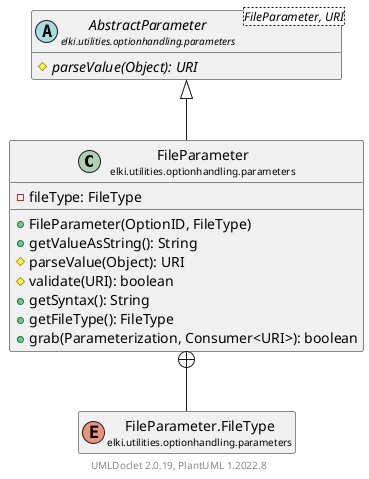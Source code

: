 @startuml
    remove .*\.(Instance|Par|Parameterizer|Factory)$
    set namespaceSeparator none
    hide empty fields
    hide empty methods

    class "<size:14>FileParameter\n<size:10>elki.utilities.optionhandling.parameters" as elki.utilities.optionhandling.parameters.FileParameter [[FileParameter.html]] {
        -fileType: FileType
        +FileParameter(OptionID, FileType)
        +getValueAsString(): String
        #parseValue(Object): URI
        #validate(URI): boolean
        +getSyntax(): String
        +getFileType(): FileType
        +grab(Parameterization, Consumer<URI>): boolean
    }

    abstract class "<size:14>AbstractParameter\n<size:10>elki.utilities.optionhandling.parameters" as elki.utilities.optionhandling.parameters.AbstractParameter<FileParameter, URI> [[AbstractParameter.html]] {
        {abstract} #parseValue(Object): URI
    }
    enum "<size:14>FileParameter.FileType\n<size:10>elki.utilities.optionhandling.parameters" as elki.utilities.optionhandling.parameters.FileParameter.FileType [[FileParameter.FileType.html]]

    elki.utilities.optionhandling.parameters.AbstractParameter <|-- elki.utilities.optionhandling.parameters.FileParameter
    elki.utilities.optionhandling.parameters.FileParameter +-- elki.utilities.optionhandling.parameters.FileParameter.FileType

    center footer UMLDoclet 2.0.19, PlantUML 1.2022.8
@enduml
